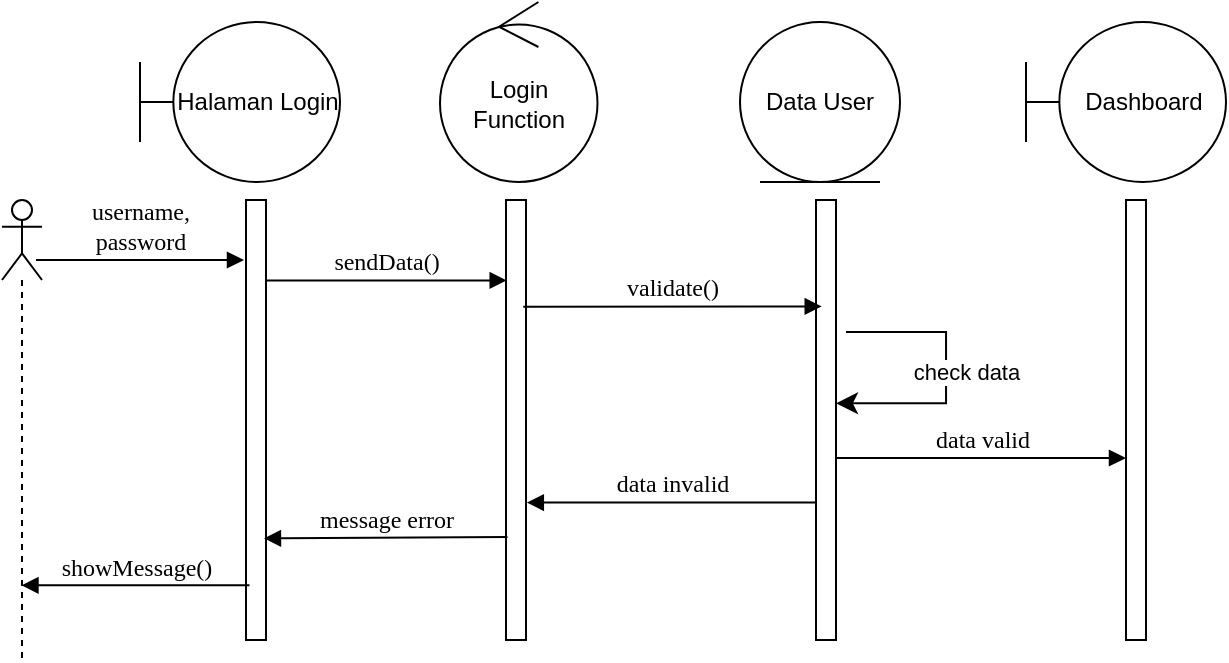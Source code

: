 <mxfile version="27.0.1" pages="2">
  <diagram name="Login" id="13e1069c-82ec-6db2-03f1-153e76fe0fe0">
    <mxGraphModel dx="3162" dy="1269" grid="1" gridSize="10" guides="1" tooltips="1" connect="1" arrows="1" fold="1" page="1" pageScale="1" pageWidth="1100" pageHeight="850" background="none" math="0" shadow="0">
      <root>
        <mxCell id="0" />
        <mxCell id="1" parent="0" />
        <mxCell id="thnWwaF9GRpizmgEsYbi-1" value="Data User" style="ellipse;shape=umlEntity;whiteSpace=wrap;html=1;" vertex="1" parent="1">
          <mxGeometry x="-487" y="271" width="80" height="80" as="geometry" />
        </mxCell>
        <mxCell id="thnWwaF9GRpizmgEsYbi-2" value="Halaman Login" style="shape=umlBoundary;whiteSpace=wrap;html=1;" vertex="1" parent="1">
          <mxGeometry x="-787" y="271" width="100" height="80" as="geometry" />
        </mxCell>
        <mxCell id="thnWwaF9GRpizmgEsYbi-3" value="Login Function" style="ellipse;shape=umlControl;whiteSpace=wrap;html=1;" vertex="1" parent="1">
          <mxGeometry x="-637" y="261" width="78.75" height="90" as="geometry" />
        </mxCell>
        <mxCell id="thnWwaF9GRpizmgEsYbi-4" value="Dashboard" style="shape=umlBoundary;whiteSpace=wrap;html=1;" vertex="1" parent="1">
          <mxGeometry x="-344" y="271" width="100" height="80" as="geometry" />
        </mxCell>
        <mxCell id="thnWwaF9GRpizmgEsYbi-5" value="" style="html=1;points=[];perimeter=orthogonalPerimeter;rounded=0;shadow=0;comic=0;labelBackgroundColor=none;strokeWidth=1;fontFamily=Verdana;fontSize=12;align=center;" vertex="1" parent="1">
          <mxGeometry x="-734" y="360" width="10" height="220" as="geometry" />
        </mxCell>
        <mxCell id="thnWwaF9GRpizmgEsYbi-6" value="" style="html=1;points=[];perimeter=orthogonalPerimeter;rounded=0;shadow=0;comic=0;labelBackgroundColor=none;strokeWidth=1;fontFamily=Verdana;fontSize=12;align=center;" vertex="1" parent="1">
          <mxGeometry x="-604" y="360" width="10" height="220" as="geometry" />
        </mxCell>
        <mxCell id="thnWwaF9GRpizmgEsYbi-7" value="" style="html=1;points=[];perimeter=orthogonalPerimeter;rounded=0;shadow=0;comic=0;labelBackgroundColor=none;strokeWidth=1;fontFamily=Verdana;fontSize=12;align=center;" vertex="1" parent="1">
          <mxGeometry x="-449" y="360" width="10" height="220" as="geometry" />
        </mxCell>
        <mxCell id="thnWwaF9GRpizmgEsYbi-8" value="" style="html=1;points=[];perimeter=orthogonalPerimeter;rounded=0;shadow=0;comic=0;labelBackgroundColor=none;strokeWidth=1;fontFamily=Verdana;fontSize=12;align=center;" vertex="1" parent="1">
          <mxGeometry x="-294" y="360" width="10" height="220" as="geometry" />
        </mxCell>
        <mxCell id="thnWwaF9GRpizmgEsYbi-10" value="username,&lt;div&gt;password&lt;/div&gt;" style="html=1;verticalAlign=bottom;endArrow=block;labelBackgroundColor=none;fontFamily=Verdana;fontSize=12;elbow=vertical;exitX=0.5;exitY=0.5;exitDx=0;exitDy=0;exitPerimeter=0;" edge="1" parent="1">
          <mxGeometry relative="1" as="geometry">
            <mxPoint x="-839" y="390" as="sourcePoint" />
            <mxPoint x="-735" y="390" as="targetPoint" />
          </mxGeometry>
        </mxCell>
        <mxCell id="thnWwaF9GRpizmgEsYbi-11" value="sendData()" style="html=1;verticalAlign=bottom;endArrow=block;entryX=0.035;entryY=0.127;labelBackgroundColor=none;fontFamily=Verdana;fontSize=12;elbow=vertical;entryDx=0;entryDy=0;entryPerimeter=0;" edge="1" parent="1">
          <mxGeometry relative="1" as="geometry">
            <mxPoint x="-724.0" y="400.21" as="sourcePoint" />
            <mxPoint x="-603.65" y="400.21" as="targetPoint" />
          </mxGeometry>
        </mxCell>
        <mxCell id="thnWwaF9GRpizmgEsYbi-12" value="validate()" style="html=1;verticalAlign=bottom;endArrow=block;entryX=0.287;entryY=0.153;labelBackgroundColor=none;fontFamily=Verdana;fontSize=12;elbow=vertical;exitX=0.862;exitY=0.154;exitDx=0;exitDy=0;exitPerimeter=0;entryDx=0;entryDy=0;entryPerimeter=0;" edge="1" parent="1">
          <mxGeometry relative="1" as="geometry">
            <mxPoint x="-595.38" y="413.42" as="sourcePoint" />
            <mxPoint x="-446.13" y="413.19" as="targetPoint" />
          </mxGeometry>
        </mxCell>
        <mxCell id="thnWwaF9GRpizmgEsYbi-13" value="data invalid" style="html=1;verticalAlign=bottom;endArrow=block;entryX=1.041;entryY=0.393;labelBackgroundColor=none;fontFamily=Verdana;fontSize=12;elbow=vertical;entryDx=0;entryDy=0;entryPerimeter=0;" edge="1" parent="1">
          <mxGeometry relative="1" as="geometry">
            <mxPoint x="-449" y="511.27" as="sourcePoint" />
            <mxPoint x="-593.59" y="511.27" as="targetPoint" />
          </mxGeometry>
        </mxCell>
        <mxCell id="thnWwaF9GRpizmgEsYbi-14" value="message error" style="html=1;verticalAlign=bottom;endArrow=block;entryX=0.897;entryY=0.769;labelBackgroundColor=none;fontFamily=Verdana;fontSize=12;elbow=vertical;entryDx=0;entryDy=0;entryPerimeter=0;exitX=0.076;exitY=0.463;exitDx=0;exitDy=0;exitPerimeter=0;" edge="1" parent="1" target="thnWwaF9GRpizmgEsYbi-5">
          <mxGeometry x="-0.002" relative="1" as="geometry">
            <mxPoint x="-603.24" y="528.49" as="sourcePoint" />
            <mxPoint x="-724.55" y="523.86" as="targetPoint" />
            <mxPoint as="offset" />
          </mxGeometry>
        </mxCell>
        <mxCell id="thnWwaF9GRpizmgEsYbi-15" value="showMessage()" style="html=1;verticalAlign=bottom;endArrow=block;labelBackgroundColor=none;fontFamily=Verdana;fontSize=12;elbow=vertical;exitX=0.174;exitY=0.544;exitDx=0;exitDy=0;exitPerimeter=0;" edge="1" parent="1">
          <mxGeometry relative="1" as="geometry">
            <mxPoint x="-732.26" y="552.68" as="sourcePoint" />
            <mxPoint x="-846.269" y="552.68" as="targetPoint" />
          </mxGeometry>
        </mxCell>
        <mxCell id="thnWwaF9GRpizmgEsYbi-16" value="data valid" style="html=1;verticalAlign=bottom;endArrow=block;labelBackgroundColor=none;fontFamily=Verdana;fontSize=12;elbow=vertical;exitX=0.829;exitY=0.332;exitDx=0;exitDy=0;exitPerimeter=0;" edge="1" parent="1">
          <mxGeometry relative="1" as="geometry">
            <mxPoint x="-439" y="489.0" as="sourcePoint" />
            <mxPoint x="-294" y="489" as="targetPoint" />
          </mxGeometry>
        </mxCell>
        <mxCell id="thnWwaF9GRpizmgEsYbi-20" value="" style="shape=umlLifeline;perimeter=lifelinePerimeter;whiteSpace=wrap;html=1;container=1;dropTarget=0;collapsible=0;recursiveResize=0;outlineConnect=0;portConstraint=eastwest;newEdgeStyle={&quot;curved&quot;:0,&quot;rounded&quot;:0};participant=umlActor;" vertex="1" parent="1">
          <mxGeometry x="-856" y="360" width="20" height="230" as="geometry" />
        </mxCell>
        <mxCell id="thnWwaF9GRpizmgEsYbi-22" value="check data" style="edgeStyle=elbowEdgeStyle;endArrow=classic;html=1;rounded=0;endSize=8;startSize=8;entryX=0.998;entryY=0.183;entryDx=0;entryDy=0;entryPerimeter=0;" edge="1" parent="1">
          <mxGeometry x="-0.005" y="10" width="50" height="50" relative="1" as="geometry">
            <mxPoint x="-434" y="426" as="sourcePoint" />
            <mxPoint x="-439" y="461.68" as="targetPoint" />
            <Array as="points">
              <mxPoint x="-383.98" y="460.31" />
            </Array>
            <mxPoint as="offset" />
          </mxGeometry>
        </mxCell>
      </root>
    </mxGraphModel>
  </diagram>
  <diagram name="Register" id="eE4vHsgGRa6b4lxk4aci">
    <mxGraphModel dx="2426" dy="816" grid="1" gridSize="10" guides="1" tooltips="1" connect="1" arrows="1" fold="1" page="1" pageScale="1" pageWidth="1100" pageHeight="850" background="none" math="0" shadow="0">
      <root>
        <mxCell id="wX_KruKhVf-HRECVG9bM-0" />
        <mxCell id="wX_KruKhVf-HRECVG9bM-1" parent="wX_KruKhVf-HRECVG9bM-0" />
        <mxCell id="wX_KruKhVf-HRECVG9bM-2" value="Data User" style="ellipse;shape=umlEntity;whiteSpace=wrap;html=1;" vertex="1" parent="wX_KruKhVf-HRECVG9bM-1">
          <mxGeometry x="-500" y="271" width="80" height="80" as="geometry" />
        </mxCell>
        <mxCell id="wX_KruKhVf-HRECVG9bM-3" value="Halaman register" style="shape=umlBoundary;whiteSpace=wrap;html=1;" vertex="1" parent="wX_KruKhVf-HRECVG9bM-1">
          <mxGeometry x="-787" y="271" width="100" height="80" as="geometry" />
        </mxCell>
        <mxCell id="wX_KruKhVf-HRECVG9bM-4" value="Register Function" style="ellipse;shape=umlControl;whiteSpace=wrap;html=1;" vertex="1" parent="wX_KruKhVf-HRECVG9bM-1">
          <mxGeometry x="-637" y="261" width="78.75" height="90" as="geometry" />
        </mxCell>
        <mxCell id="wX_KruKhVf-HRECVG9bM-6" value="" style="html=1;points=[];perimeter=orthogonalPerimeter;rounded=0;shadow=0;comic=0;labelBackgroundColor=none;strokeWidth=1;fontFamily=Verdana;fontSize=12;align=center;" vertex="1" parent="wX_KruKhVf-HRECVG9bM-1">
          <mxGeometry x="-734" y="360" width="10" height="220" as="geometry" />
        </mxCell>
        <mxCell id="wX_KruKhVf-HRECVG9bM-7" value="" style="html=1;points=[];perimeter=orthogonalPerimeter;rounded=0;shadow=0;comic=0;labelBackgroundColor=none;strokeWidth=1;fontFamily=Verdana;fontSize=12;align=center;" vertex="1" parent="wX_KruKhVf-HRECVG9bM-1">
          <mxGeometry x="-604" y="360" width="10" height="220" as="geometry" />
        </mxCell>
        <mxCell id="wX_KruKhVf-HRECVG9bM-8" value="" style="html=1;points=[];perimeter=orthogonalPerimeter;rounded=0;shadow=0;comic=0;labelBackgroundColor=none;strokeWidth=1;fontFamily=Verdana;fontSize=12;align=center;" vertex="1" parent="wX_KruKhVf-HRECVG9bM-1">
          <mxGeometry x="-465" y="360" width="10" height="220" as="geometry" />
        </mxCell>
        <mxCell id="wX_KruKhVf-HRECVG9bM-10" value="username,&lt;div&gt;password,&lt;/div&gt;&lt;div&gt;email&lt;/div&gt;" style="html=1;verticalAlign=bottom;endArrow=block;labelBackgroundColor=none;fontFamily=Verdana;fontSize=12;elbow=vertical;exitX=0.5;exitY=0.5;exitDx=0;exitDy=0;exitPerimeter=0;" edge="1" parent="wX_KruKhVf-HRECVG9bM-1">
          <mxGeometry relative="1" as="geometry">
            <mxPoint x="-839" y="390" as="sourcePoint" />
            <mxPoint x="-735" y="390" as="targetPoint" />
          </mxGeometry>
        </mxCell>
        <mxCell id="wX_KruKhVf-HRECVG9bM-11" value="sendData()" style="html=1;verticalAlign=bottom;endArrow=block;entryX=0.035;entryY=0.127;labelBackgroundColor=none;fontFamily=Verdana;fontSize=12;elbow=vertical;entryDx=0;entryDy=0;entryPerimeter=0;" edge="1" parent="wX_KruKhVf-HRECVG9bM-1">
          <mxGeometry relative="1" as="geometry">
            <mxPoint x="-724.0" y="400.21" as="sourcePoint" />
            <mxPoint x="-603.65" y="400.21" as="targetPoint" />
          </mxGeometry>
        </mxCell>
        <mxCell id="wX_KruKhVf-HRECVG9bM-14" value="data invalid" style="html=1;verticalAlign=bottom;endArrow=block;entryX=0.897;entryY=0.769;labelBackgroundColor=none;fontFamily=Verdana;fontSize=12;elbow=vertical;entryDx=0;entryDy=0;entryPerimeter=0;exitX=0.076;exitY=0.463;exitDx=0;exitDy=0;exitPerimeter=0;" edge="1" parent="wX_KruKhVf-HRECVG9bM-1" target="wX_KruKhVf-HRECVG9bM-6">
          <mxGeometry x="-0.002" relative="1" as="geometry">
            <mxPoint x="-603.24" y="528.49" as="sourcePoint" />
            <mxPoint x="-724.55" y="523.86" as="targetPoint" />
            <mxPoint as="offset" />
          </mxGeometry>
        </mxCell>
        <mxCell id="wX_KruKhVf-HRECVG9bM-15" value="showError()" style="html=1;verticalAlign=bottom;endArrow=block;labelBackgroundColor=none;fontFamily=Verdana;fontSize=12;elbow=vertical;exitX=0.174;exitY=0.544;exitDx=0;exitDy=0;exitPerimeter=0;" edge="1" parent="wX_KruKhVf-HRECVG9bM-1">
          <mxGeometry relative="1" as="geometry">
            <mxPoint x="-732.26" y="552.68" as="sourcePoint" />
            <mxPoint x="-846.269" y="552.68" as="targetPoint" />
          </mxGeometry>
        </mxCell>
        <mxCell id="wX_KruKhVf-HRECVG9bM-16" value="data valid" style="html=1;verticalAlign=bottom;endArrow=block;labelBackgroundColor=none;fontFamily=Verdana;fontSize=12;elbow=vertical;exitX=0.829;exitY=0.332;exitDx=0;exitDy=0;exitPerimeter=0;entryX=0.145;entryY=0.586;entryDx=0;entryDy=0;entryPerimeter=0;" edge="1" parent="wX_KruKhVf-HRECVG9bM-1" target="wX_KruKhVf-HRECVG9bM-8">
          <mxGeometry relative="1" as="geometry">
            <mxPoint x="-594" y="489.0" as="sourcePoint" />
            <mxPoint x="-460" y="490" as="targetPoint" />
          </mxGeometry>
        </mxCell>
        <mxCell id="wX_KruKhVf-HRECVG9bM-17" value="" style="shape=umlLifeline;perimeter=lifelinePerimeter;whiteSpace=wrap;html=1;container=1;dropTarget=0;collapsible=0;recursiveResize=0;outlineConnect=0;portConstraint=eastwest;newEdgeStyle={&quot;curved&quot;:0,&quot;rounded&quot;:0};participant=umlActor;" vertex="1" parent="wX_KruKhVf-HRECVG9bM-1">
          <mxGeometry x="-856" y="360" width="20" height="230" as="geometry" />
        </mxCell>
        <mxCell id="wX_KruKhVf-HRECVG9bM-18" value="validateInput()" style="edgeStyle=elbowEdgeStyle;endArrow=classic;html=1;rounded=0;endSize=8;startSize=8;entryX=0.998;entryY=0.183;entryDx=0;entryDy=0;entryPerimeter=0;" edge="1" parent="wX_KruKhVf-HRECVG9bM-1">
          <mxGeometry x="-0.005" y="10" width="50" height="50" relative="1" as="geometry">
            <mxPoint x="-589" y="420" as="sourcePoint" />
            <mxPoint x="-594" y="455.68" as="targetPoint" />
            <Array as="points">
              <mxPoint x="-538.98" y="454.31" />
            </Array>
            <mxPoint as="offset" />
          </mxGeometry>
        </mxCell>
        <mxCell id="qr8qLED9pqzAawIL_cE4-0" value="saveData()" style="edgeStyle=elbowEdgeStyle;endArrow=classic;html=1;rounded=0;endSize=8;startSize=8;entryX=0.998;entryY=0.183;entryDx=0;entryDy=0;entryPerimeter=0;" edge="1" parent="wX_KruKhVf-HRECVG9bM-1">
          <mxGeometry x="-0.005" y="10" width="50" height="50" relative="1" as="geometry">
            <mxPoint x="-450" y="510" as="sourcePoint" />
            <mxPoint x="-455" y="545.68" as="targetPoint" />
            <Array as="points">
              <mxPoint x="-399.98" y="544.31" />
            </Array>
            <mxPoint as="offset" />
          </mxGeometry>
        </mxCell>
      </root>
    </mxGraphModel>
  </diagram>
</mxfile>
